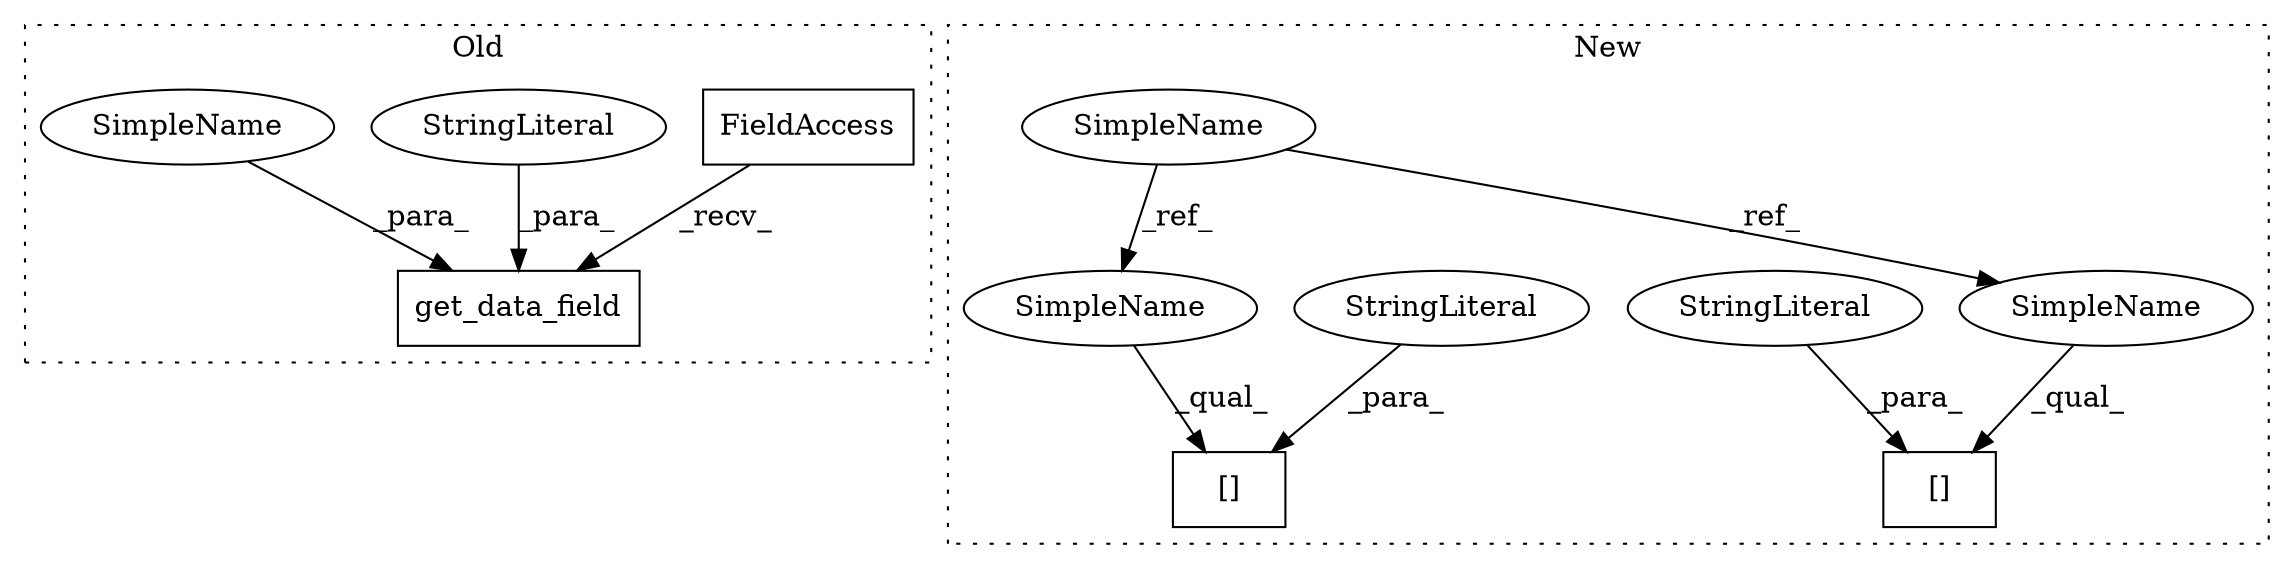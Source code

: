 digraph G {
subgraph cluster0 {
1 [label="get_data_field" a="32" s="4645,4676" l="15,1" shape="box"];
5 [label="FieldAccess" a="22" s="4624" l="20" shape="box"];
7 [label="StringLiteral" a="45" s="4667" l="9" shape="ellipse"];
11 [label="SimpleName" a="42" s="4660" l="6" shape="ellipse"];
label = "Old";
style="dotted";
}
subgraph cluster1 {
2 [label="[]" a="2" s="4155,4171" l="7,1" shape="box"];
3 [label="SimpleName" a="42" s="1786" l="6" shape="ellipse"];
4 [label="[]" a="2" s="4173,4188" l="7,1" shape="box"];
6 [label="StringLiteral" a="45" s="4180" l="8" shape="ellipse"];
8 [label="StringLiteral" a="45" s="4162" l="9" shape="ellipse"];
9 [label="SimpleName" a="42" s="4155" l="6" shape="ellipse"];
10 [label="SimpleName" a="42" s="4173" l="6" shape="ellipse"];
label = "New";
style="dotted";
}
3 -> 9 [label="_ref_"];
3 -> 10 [label="_ref_"];
5 -> 1 [label="_recv_"];
6 -> 4 [label="_para_"];
7 -> 1 [label="_para_"];
8 -> 2 [label="_para_"];
9 -> 2 [label="_qual_"];
10 -> 4 [label="_qual_"];
11 -> 1 [label="_para_"];
}